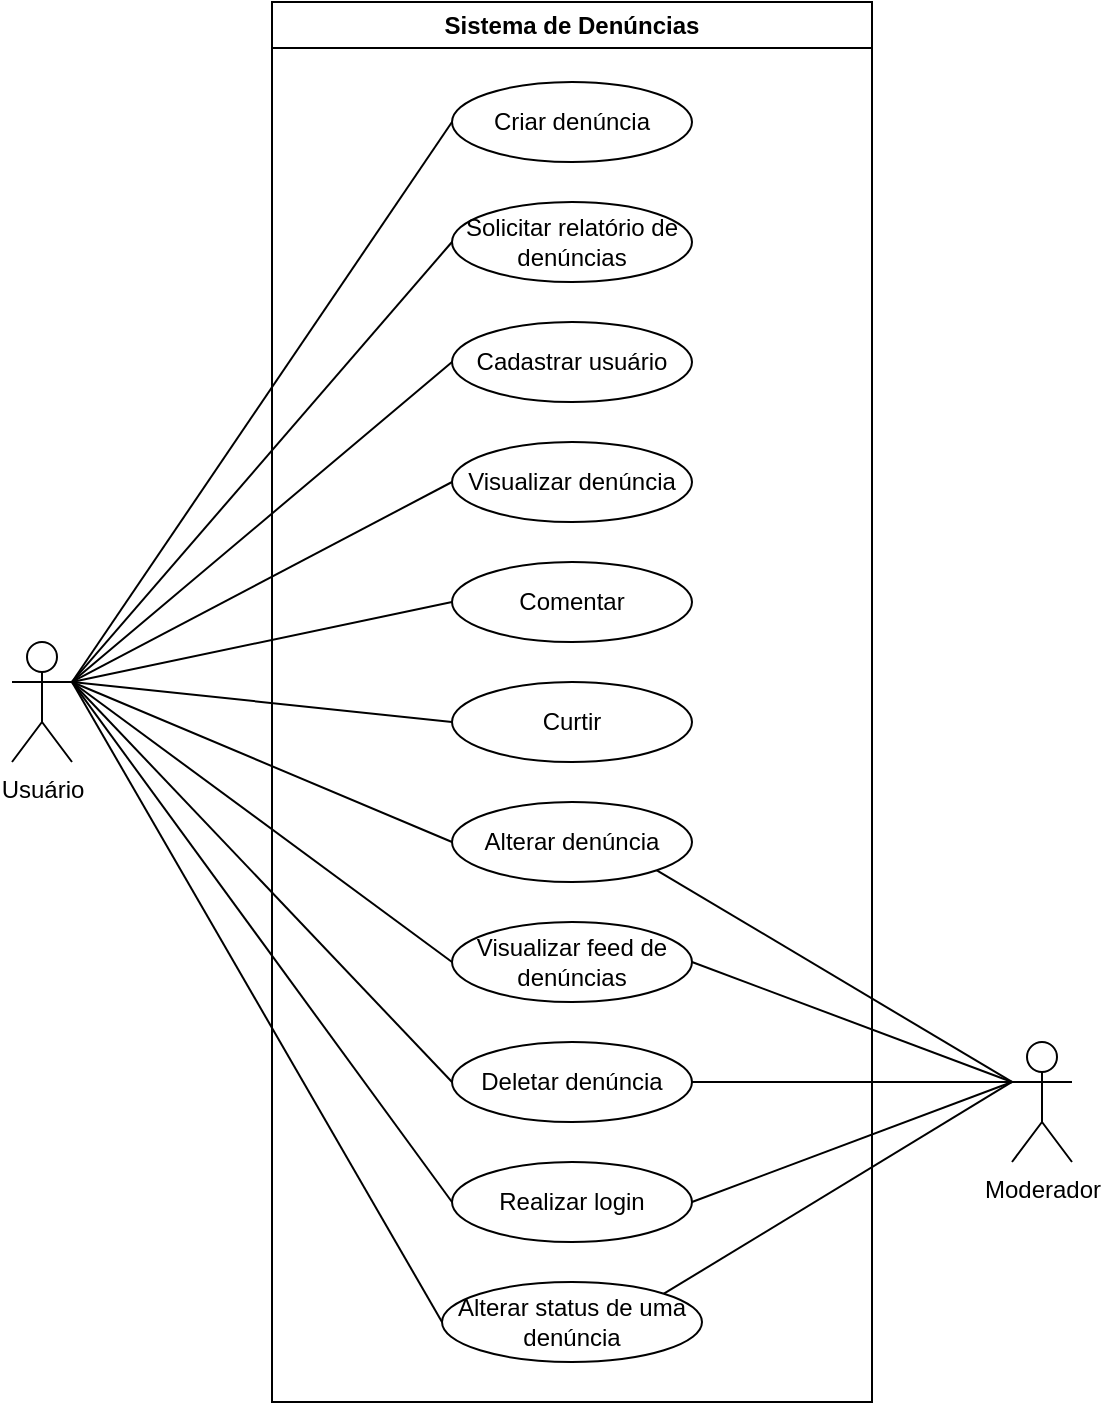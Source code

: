 <mxfile version="24.2.1" type="github">
  <diagram name="Página-1" id="gTYhepTF-UGLIyL8_KFd">
    <mxGraphModel dx="1290" dy="557" grid="1" gridSize="10" guides="1" tooltips="1" connect="1" arrows="1" fold="1" page="1" pageScale="1" pageWidth="1169" pageHeight="1654" math="0" shadow="0">
      <root>
        <mxCell id="0" />
        <mxCell id="1" parent="0" />
        <mxCell id="0iaCH0QJhydmnR3I2TVo-1" value="Moderador" style="shape=umlActor;verticalLabelPosition=bottom;verticalAlign=top;html=1;outlineConnect=0;" parent="1" vertex="1">
          <mxGeometry x="590" y="760" width="30" height="60" as="geometry" />
        </mxCell>
        <mxCell id="0iaCH0QJhydmnR3I2TVo-2" value="Usuário" style="shape=umlActor;verticalLabelPosition=bottom;verticalAlign=top;html=1;outlineConnect=0;" parent="1" vertex="1">
          <mxGeometry x="90" y="560" width="30" height="60" as="geometry" />
        </mxCell>
        <mxCell id="0iaCH0QJhydmnR3I2TVo-5" value="Criar denúncia" style="ellipse;whiteSpace=wrap;html=1;align=center;" parent="1" vertex="1">
          <mxGeometry x="310" y="280" width="120" height="40" as="geometry" />
        </mxCell>
        <mxCell id="0iaCH0QJhydmnR3I2TVo-6" value="Realizar login" style="ellipse;whiteSpace=wrap;html=1;align=center;" parent="1" vertex="1">
          <mxGeometry x="310" y="820" width="120" height="40" as="geometry" />
        </mxCell>
        <mxCell id="0iaCH0QJhydmnR3I2TVo-7" value="Visualizar feed de denúncias" style="ellipse;whiteSpace=wrap;html=1;align=center;" parent="1" vertex="1">
          <mxGeometry x="310" y="700" width="120" height="40" as="geometry" />
        </mxCell>
        <mxCell id="0iaCH0QJhydmnR3I2TVo-8" value="Deletar denúncia" style="ellipse;whiteSpace=wrap;html=1;align=center;" parent="1" vertex="1">
          <mxGeometry x="310" y="760" width="120" height="40" as="geometry" />
        </mxCell>
        <mxCell id="0iaCH0QJhydmnR3I2TVo-9" value="Cadastrar usuário" style="ellipse;whiteSpace=wrap;html=1;align=center;" parent="1" vertex="1">
          <mxGeometry x="310" y="400" width="120" height="40" as="geometry" />
        </mxCell>
        <mxCell id="0iaCH0QJhydmnR3I2TVo-10" value="Alterar denúncia" style="ellipse;whiteSpace=wrap;html=1;align=center;" parent="1" vertex="1">
          <mxGeometry x="310" y="640" width="120" height="40" as="geometry" />
        </mxCell>
        <mxCell id="0iaCH0QJhydmnR3I2TVo-11" value="Visualizar denúncia" style="ellipse;whiteSpace=wrap;html=1;align=center;" parent="1" vertex="1">
          <mxGeometry x="310" y="460" width="120" height="40" as="geometry" />
        </mxCell>
        <mxCell id="0iaCH0QJhydmnR3I2TVo-12" value="Solicitar relatório de denúncias" style="ellipse;whiteSpace=wrap;html=1;align=center;" parent="1" vertex="1">
          <mxGeometry x="310" y="340" width="120" height="40" as="geometry" />
        </mxCell>
        <mxCell id="0iaCH0QJhydmnR3I2TVo-13" value="" style="endArrow=none;html=1;rounded=0;entryX=0;entryY=0.5;entryDx=0;entryDy=0;exitX=1;exitY=0.333;exitDx=0;exitDy=0;exitPerimeter=0;" parent="1" source="0iaCH0QJhydmnR3I2TVo-2" target="0iaCH0QJhydmnR3I2TVo-5" edge="1">
          <mxGeometry width="50" height="50" relative="1" as="geometry">
            <mxPoint x="170" y="410" as="sourcePoint" />
            <mxPoint x="240" y="390" as="targetPoint" />
          </mxGeometry>
        </mxCell>
        <mxCell id="0iaCH0QJhydmnR3I2TVo-14" value="" style="endArrow=none;html=1;rounded=0;entryX=0;entryY=0.5;entryDx=0;entryDy=0;exitX=1;exitY=0.333;exitDx=0;exitDy=0;exitPerimeter=0;" parent="1" source="0iaCH0QJhydmnR3I2TVo-2" target="0iaCH0QJhydmnR3I2TVo-6" edge="1">
          <mxGeometry width="50" height="50" relative="1" as="geometry">
            <mxPoint x="170" y="410" as="sourcePoint" />
            <mxPoint x="320" y="310" as="targetPoint" />
          </mxGeometry>
        </mxCell>
        <mxCell id="0iaCH0QJhydmnR3I2TVo-15" value="" style="endArrow=none;html=1;rounded=0;exitX=1;exitY=0.333;exitDx=0;exitDy=0;exitPerimeter=0;entryX=0;entryY=0.5;entryDx=0;entryDy=0;" parent="1" source="0iaCH0QJhydmnR3I2TVo-2" target="0iaCH0QJhydmnR3I2TVo-7" edge="1">
          <mxGeometry width="50" height="50" relative="1" as="geometry">
            <mxPoint x="170" y="410" as="sourcePoint" />
            <mxPoint x="320" y="370" as="targetPoint" />
          </mxGeometry>
        </mxCell>
        <mxCell id="0iaCH0QJhydmnR3I2TVo-16" value="" style="endArrow=none;html=1;rounded=0;entryX=0;entryY=0.5;entryDx=0;entryDy=0;exitX=1;exitY=0.333;exitDx=0;exitDy=0;exitPerimeter=0;" parent="1" source="0iaCH0QJhydmnR3I2TVo-2" target="0iaCH0QJhydmnR3I2TVo-9" edge="1">
          <mxGeometry width="50" height="50" relative="1" as="geometry">
            <mxPoint x="170" y="410" as="sourcePoint" />
            <mxPoint x="320" y="430" as="targetPoint" />
          </mxGeometry>
        </mxCell>
        <mxCell id="0iaCH0QJhydmnR3I2TVo-17" value="" style="endArrow=none;html=1;rounded=0;entryX=0;entryY=0.5;entryDx=0;entryDy=0;exitX=1;exitY=0.333;exitDx=0;exitDy=0;exitPerimeter=0;" parent="1" source="0iaCH0QJhydmnR3I2TVo-2" target="0iaCH0QJhydmnR3I2TVo-8" edge="1">
          <mxGeometry width="50" height="50" relative="1" as="geometry">
            <mxPoint x="170" y="410" as="sourcePoint" />
            <mxPoint x="320" y="490" as="targetPoint" />
          </mxGeometry>
        </mxCell>
        <mxCell id="0iaCH0QJhydmnR3I2TVo-18" value="" style="endArrow=none;html=1;rounded=0;entryX=0;entryY=0.5;entryDx=0;entryDy=0;exitX=1;exitY=0.333;exitDx=0;exitDy=0;exitPerimeter=0;" parent="1" source="0iaCH0QJhydmnR3I2TVo-2" target="0iaCH0QJhydmnR3I2TVo-10" edge="1">
          <mxGeometry width="50" height="50" relative="1" as="geometry">
            <mxPoint x="170" y="410" as="sourcePoint" />
            <mxPoint x="300" y="560" as="targetPoint" />
          </mxGeometry>
        </mxCell>
        <mxCell id="0iaCH0QJhydmnR3I2TVo-19" value="" style="endArrow=none;html=1;rounded=0;entryX=0;entryY=0.5;entryDx=0;entryDy=0;exitX=1;exitY=0.333;exitDx=0;exitDy=0;exitPerimeter=0;" parent="1" source="0iaCH0QJhydmnR3I2TVo-2" target="0iaCH0QJhydmnR3I2TVo-11" edge="1">
          <mxGeometry width="50" height="50" relative="1" as="geometry">
            <mxPoint x="170" y="410" as="sourcePoint" />
            <mxPoint x="300" y="625" as="targetPoint" />
          </mxGeometry>
        </mxCell>
        <mxCell id="0iaCH0QJhydmnR3I2TVo-20" value="" style="endArrow=none;html=1;rounded=0;entryX=0;entryY=0.5;entryDx=0;entryDy=0;exitX=1;exitY=0.333;exitDx=0;exitDy=0;exitPerimeter=0;" parent="1" source="0iaCH0QJhydmnR3I2TVo-2" target="0iaCH0QJhydmnR3I2TVo-12" edge="1">
          <mxGeometry width="50" height="50" relative="1" as="geometry">
            <mxPoint x="170" y="410" as="sourcePoint" />
            <mxPoint x="300" y="700" as="targetPoint" />
          </mxGeometry>
        </mxCell>
        <mxCell id="0iaCH0QJhydmnR3I2TVo-21" value="" style="endArrow=none;html=1;rounded=0;exitX=1;exitY=0.5;exitDx=0;exitDy=0;entryX=0;entryY=0.333;entryDx=0;entryDy=0;entryPerimeter=0;" parent="1" source="0iaCH0QJhydmnR3I2TVo-6" target="0iaCH0QJhydmnR3I2TVo-1" edge="1">
          <mxGeometry width="50" height="50" relative="1" as="geometry">
            <mxPoint x="540" y="490" as="sourcePoint" />
            <mxPoint x="580" y="580" as="targetPoint" />
          </mxGeometry>
        </mxCell>
        <mxCell id="0iaCH0QJhydmnR3I2TVo-22" value="" style="endArrow=none;html=1;rounded=0;exitX=1;exitY=0.5;exitDx=0;exitDy=0;entryX=0;entryY=0.333;entryDx=0;entryDy=0;entryPerimeter=0;" parent="1" source="0iaCH0QJhydmnR3I2TVo-7" target="0iaCH0QJhydmnR3I2TVo-1" edge="1">
          <mxGeometry width="50" height="50" relative="1" as="geometry">
            <mxPoint x="440" y="370" as="sourcePoint" />
            <mxPoint x="580" y="580" as="targetPoint" />
          </mxGeometry>
        </mxCell>
        <mxCell id="0iaCH0QJhydmnR3I2TVo-23" value="" style="endArrow=none;html=1;rounded=0;exitX=1;exitY=0.5;exitDx=0;exitDy=0;entryX=0;entryY=0.333;entryDx=0;entryDy=0;entryPerimeter=0;" parent="1" source="0iaCH0QJhydmnR3I2TVo-8" target="0iaCH0QJhydmnR3I2TVo-1" edge="1">
          <mxGeometry width="50" height="50" relative="1" as="geometry">
            <mxPoint x="440" y="430" as="sourcePoint" />
            <mxPoint x="580" y="580" as="targetPoint" />
          </mxGeometry>
        </mxCell>
        <mxCell id="0iaCH0QJhydmnR3I2TVo-24" value="" style="endArrow=none;html=1;rounded=0;exitX=1;exitY=1;exitDx=0;exitDy=0;entryX=0;entryY=0.333;entryDx=0;entryDy=0;entryPerimeter=0;" parent="1" source="0iaCH0QJhydmnR3I2TVo-10" target="0iaCH0QJhydmnR3I2TVo-1" edge="1">
          <mxGeometry width="50" height="50" relative="1" as="geometry">
            <mxPoint x="450" y="440" as="sourcePoint" />
            <mxPoint x="580" y="580" as="targetPoint" />
          </mxGeometry>
        </mxCell>
        <mxCell id="0iaCH0QJhydmnR3I2TVo-25" value="Alterar status de uma denúncia" style="ellipse;whiteSpace=wrap;html=1;align=center;" parent="1" vertex="1">
          <mxGeometry x="305" y="880" width="130" height="40" as="geometry" />
        </mxCell>
        <mxCell id="0iaCH0QJhydmnR3I2TVo-26" value="" style="endArrow=none;html=1;rounded=0;exitX=1;exitY=0;exitDx=0;exitDy=0;entryX=0;entryY=0.333;entryDx=0;entryDy=0;entryPerimeter=0;" parent="1" source="0iaCH0QJhydmnR3I2TVo-25" target="0iaCH0QJhydmnR3I2TVo-1" edge="1">
          <mxGeometry width="50" height="50" relative="1" as="geometry">
            <mxPoint x="440" y="610" as="sourcePoint" />
            <mxPoint x="580" y="580" as="targetPoint" />
          </mxGeometry>
        </mxCell>
        <mxCell id="0iaCH0QJhydmnR3I2TVo-31" value="" style="endArrow=none;html=1;rounded=0;exitX=0;exitY=0.5;exitDx=0;exitDy=0;entryX=1;entryY=0.333;entryDx=0;entryDy=0;entryPerimeter=0;" parent="1" source="0iaCH0QJhydmnR3I2TVo-25" target="0iaCH0QJhydmnR3I2TVo-2" edge="1">
          <mxGeometry width="50" height="50" relative="1" as="geometry">
            <mxPoint x="180" y="740" as="sourcePoint" />
            <mxPoint x="170" y="410" as="targetPoint" />
          </mxGeometry>
        </mxCell>
        <mxCell id="mjeEMUs552SAfgoRd7oV-1" value="Comentar" style="ellipse;whiteSpace=wrap;html=1;align=center;" parent="1" vertex="1">
          <mxGeometry x="310" y="520" width="120" height="40" as="geometry" />
        </mxCell>
        <mxCell id="mjeEMUs552SAfgoRd7oV-2" value="Curtir" style="ellipse;whiteSpace=wrap;html=1;align=center;" parent="1" vertex="1">
          <mxGeometry x="310" y="580" width="120" height="40" as="geometry" />
        </mxCell>
        <mxCell id="mjeEMUs552SAfgoRd7oV-3" value="" style="endArrow=none;html=1;rounded=0;entryX=0;entryY=0.5;entryDx=0;entryDy=0;exitX=1;exitY=0.333;exitDx=0;exitDy=0;exitPerimeter=0;" parent="1" source="0iaCH0QJhydmnR3I2TVo-2" target="mjeEMUs552SAfgoRd7oV-1" edge="1">
          <mxGeometry width="50" height="50" relative="1" as="geometry">
            <mxPoint x="170" y="410" as="sourcePoint" />
            <mxPoint x="300" y="870" as="targetPoint" />
          </mxGeometry>
        </mxCell>
        <mxCell id="mjeEMUs552SAfgoRd7oV-4" value="" style="endArrow=none;html=1;rounded=0;entryX=0;entryY=0.5;entryDx=0;entryDy=0;exitX=1;exitY=0.333;exitDx=0;exitDy=0;exitPerimeter=0;" parent="1" source="0iaCH0QJhydmnR3I2TVo-2" target="mjeEMUs552SAfgoRd7oV-2" edge="1">
          <mxGeometry width="50" height="50" relative="1" as="geometry">
            <mxPoint x="170" y="410" as="sourcePoint" />
            <mxPoint x="300" y="920" as="targetPoint" />
          </mxGeometry>
        </mxCell>
        <mxCell id="mjeEMUs552SAfgoRd7oV-5" style="edgeStyle=orthogonalEdgeStyle;rounded=0;orthogonalLoop=1;jettySize=auto;html=1;exitX=0.5;exitY=1;exitDx=0;exitDy=0;" parent="1" source="0iaCH0QJhydmnR3I2TVo-7" target="0iaCH0QJhydmnR3I2TVo-7" edge="1">
          <mxGeometry relative="1" as="geometry" />
        </mxCell>
        <mxCell id="9zT3mG4KYW1sw9qfANXD-4" value="Sistema de Denúncias" style="swimlane;whiteSpace=wrap;html=1;" parent="1" vertex="1">
          <mxGeometry x="220" y="240" width="300" height="700" as="geometry" />
        </mxCell>
      </root>
    </mxGraphModel>
  </diagram>
</mxfile>

